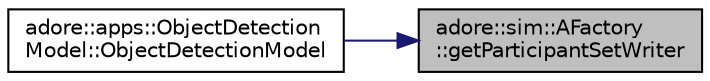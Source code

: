 digraph "adore::sim::AFactory::getParticipantSetWriter"
{
 // LATEX_PDF_SIZE
  edge [fontname="Helvetica",fontsize="10",labelfontname="Helvetica",labelfontsize="10"];
  node [fontname="Helvetica",fontsize="10",shape=record];
  rankdir="RL";
  Node1 [label="adore::sim::AFactory\l::getParticipantSetWriter",height=0.2,width=0.4,color="black", fillcolor="grey75", style="filled", fontcolor="black",tooltip="send simulated sensor data"];
  Node1 -> Node2 [dir="back",color="midnightblue",fontsize="10",style="solid",fontname="Helvetica"];
  Node2 [label="adore::apps::ObjectDetection\lModel::ObjectDetectionModel",height=0.2,width=0.4,color="black", fillcolor="white", style="filled",URL="$classadore_1_1apps_1_1ObjectDetectionModel.html#a9892cc422d7c6cb1ca0d7f62a334ff4e",tooltip=" "];
}
